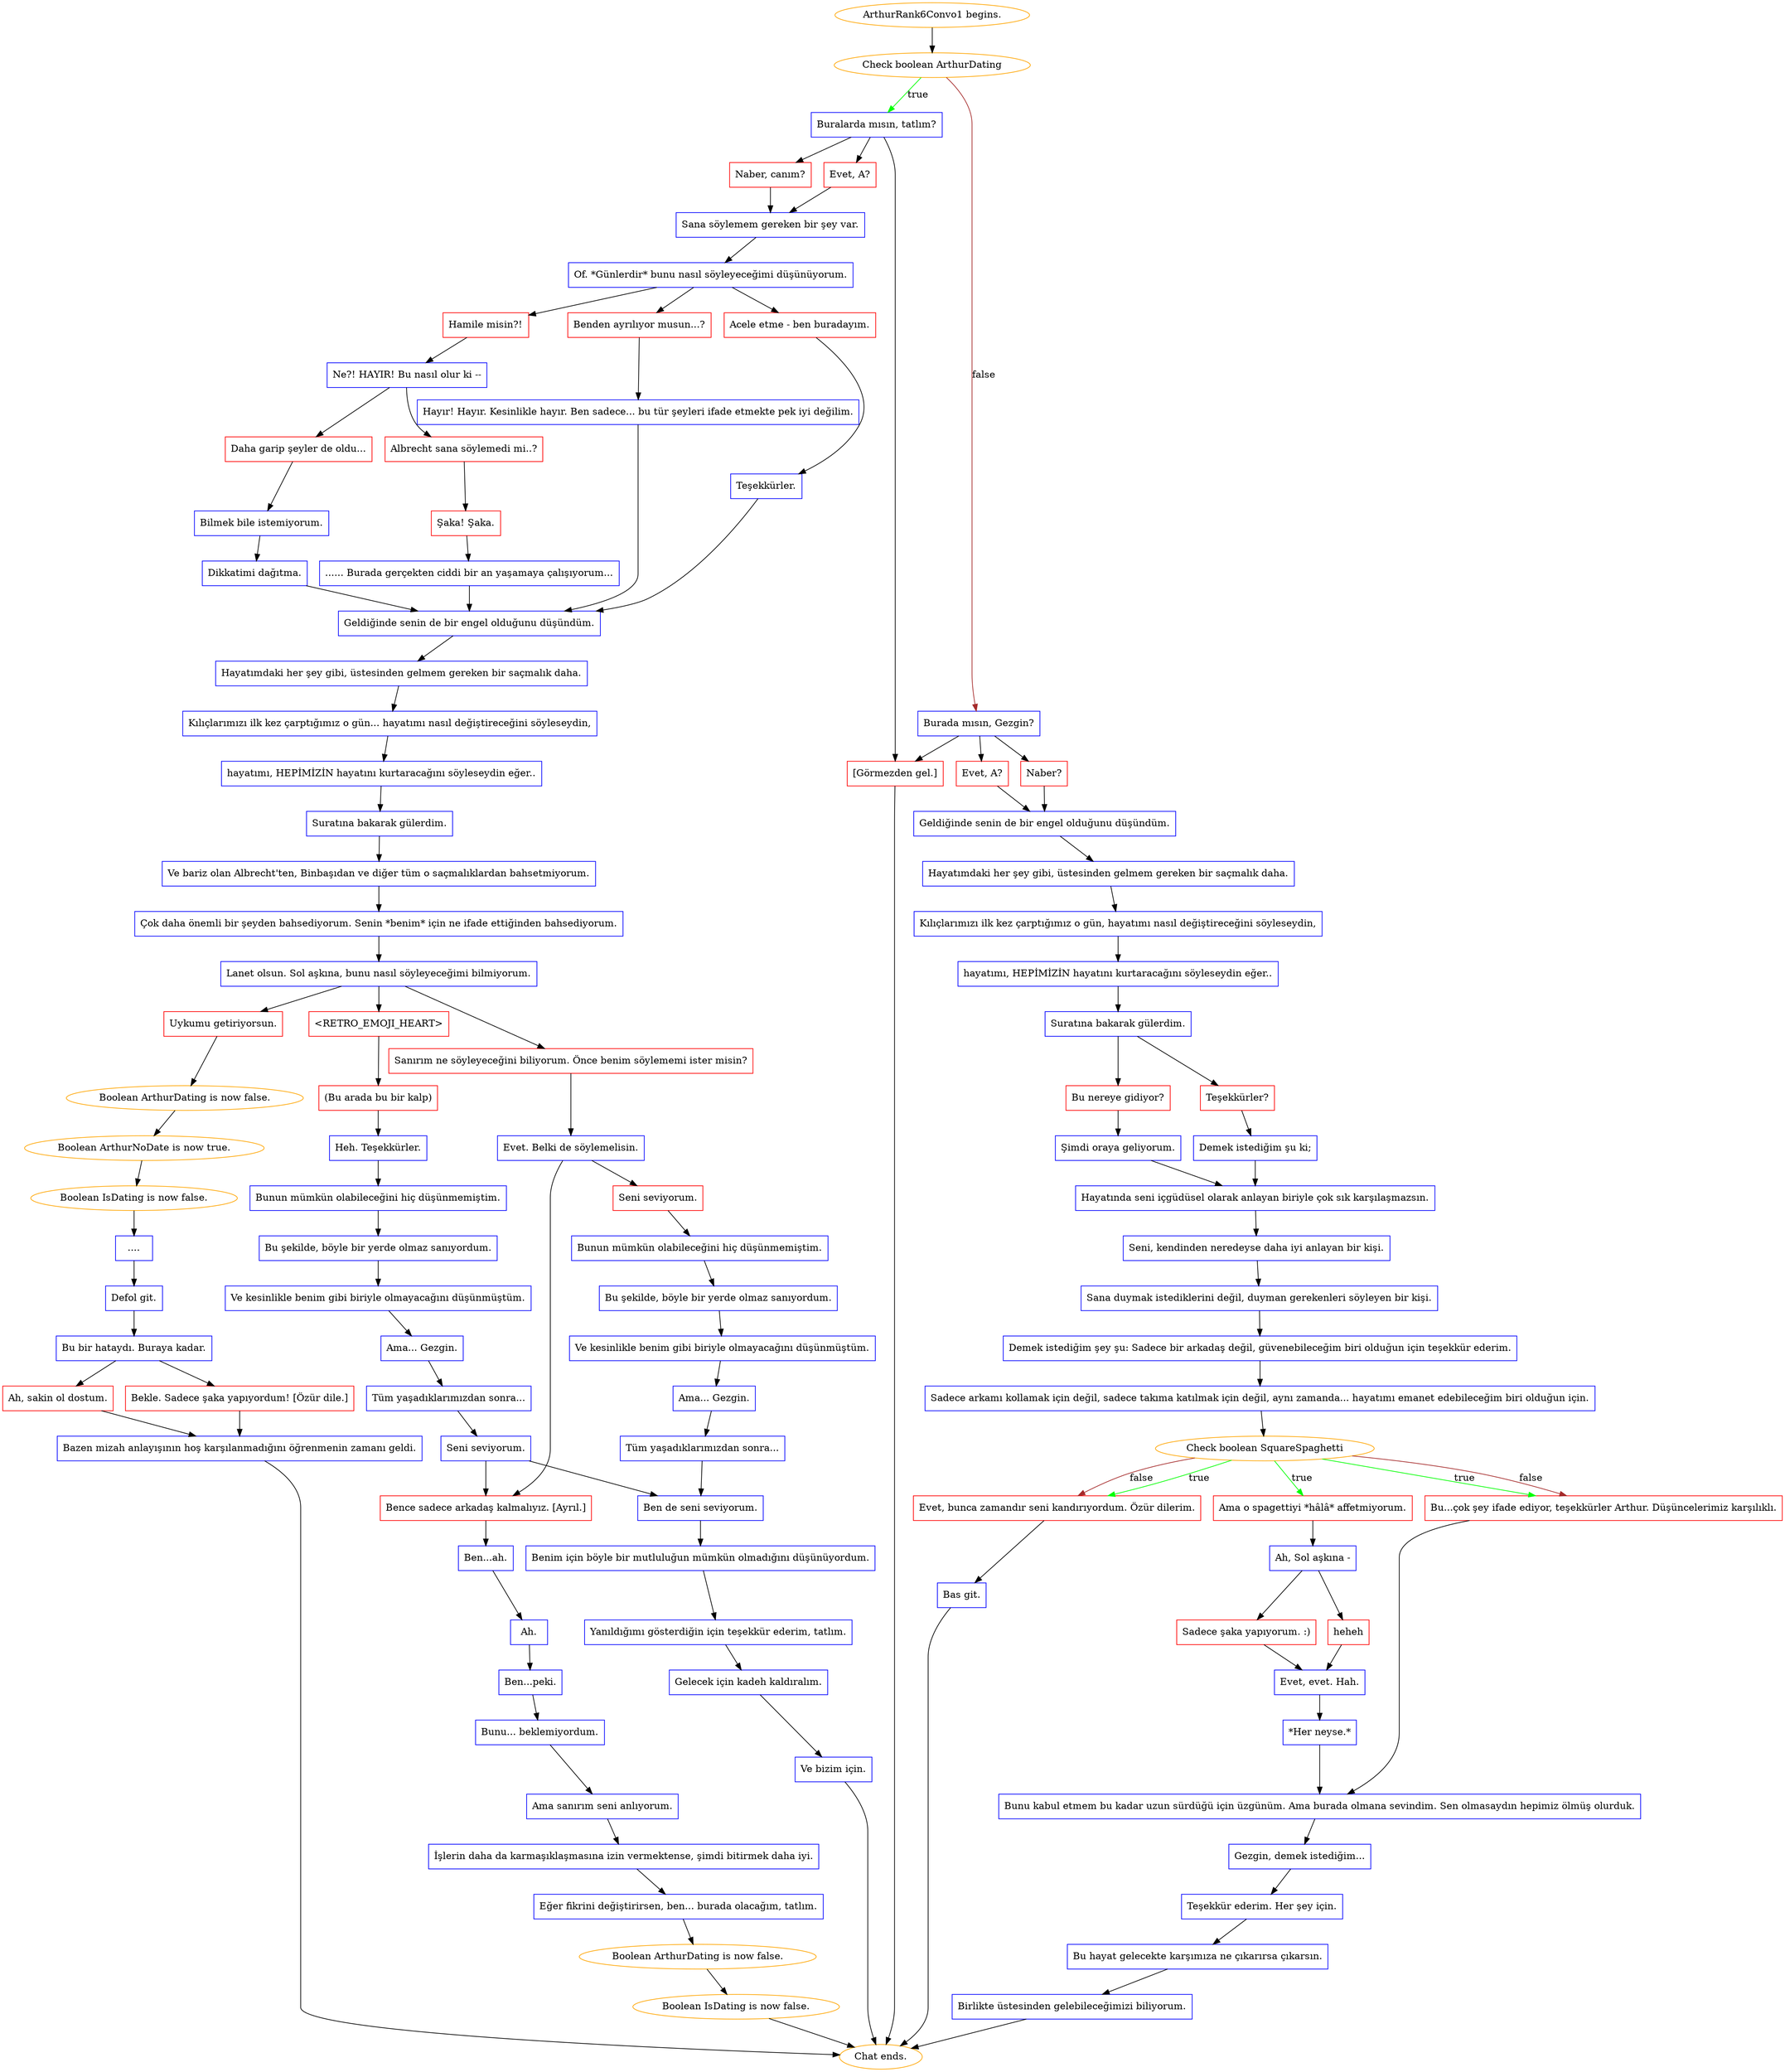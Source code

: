 digraph {
	"ArthurRank6Convo1 begins." [color=orange];
		"ArthurRank6Convo1 begins." -> j2890798283;
	j2890798283 [label="Check boolean ArthurDating",color=orange];
		j2890798283 -> j3396450007 [label=true,color=green];
		j2890798283 -> j2418331945 [label=false,color=brown];
	j3396450007 [label="Buralarda mısın, tatlım?",shape=box,color=blue];
		j3396450007 -> j3648745424;
		j3396450007 -> j1163489241;
		j3396450007 -> j314255848;
	j2418331945 [label="Burada mısın, Gezgin?",shape=box,color=blue];
		j2418331945 -> j2179139940;
		j2418331945 -> j3924025750;
		j2418331945 -> j314255848;
	j3648745424 [label="Evet, A?",shape=box,color=red];
		j3648745424 -> j230498951;
	j1163489241 [label="Naber, canım?",shape=box,color=red];
		j1163489241 -> j230498951;
	j314255848 [label="[Görmezden gel.]",shape=box,color=red];
		j314255848 -> "Chat ends.";
	j2179139940 [label="Naber?",shape=box,color=red];
		j2179139940 -> j54972226;
	j3924025750 [label="Evet, A?",shape=box,color=red];
		j3924025750 -> j54972226;
	j230498951 [label="Sana söylemem gereken bir şey var.",shape=box,color=blue];
		j230498951 -> j3105053435;
	"Chat ends." [color=orange];
	j54972226 [label="Geldiğinde senin de bir engel olduğunu düşündüm.",shape=box,color=blue];
		j54972226 -> j2680421176;
	j3105053435 [label="Of. *Günlerdir* bunu nasıl söyleyeceğimi düşünüyorum.",shape=box,color=blue];
		j3105053435 -> j1891919304;
		j3105053435 -> j2486826183;
		j3105053435 -> j71550530;
	j2680421176 [label="Hayatımdaki her şey gibi, üstesinden gelmem gereken bir saçmalık daha.",shape=box,color=blue];
		j2680421176 -> j2499687538;
	j1891919304 [label="Hamile misin?!",shape=box,color=red];
		j1891919304 -> j1477123382;
	j2486826183 [label="Benden ayrılıyor musun...?",shape=box,color=red];
		j2486826183 -> j194547729;
	j71550530 [label="Acele etme - ben buradayım.",shape=box,color=red];
		j71550530 -> j3848822485;
	j2499687538 [label="Kılıçlarımızı ilk kez çarptığımız o gün, hayatımı nasıl değiştireceğini söyleseydin,",shape=box,color=blue];
		j2499687538 -> j219769804;
	j1477123382 [label="Ne?! HAYIR! Bu nasıl olur ki --",shape=box,color=blue];
		j1477123382 -> j2230320081;
		j1477123382 -> j858957254;
	j194547729 [label="Hayır! Hayır. Kesinlikle hayır. Ben sadece... bu tür şeyleri ifade etmekte pek iyi değilim.",shape=box,color=blue];
		j194547729 -> j2782420032;
	j3848822485 [label="Teşekkürler.",shape=box,color=blue];
		j3848822485 -> j2782420032;
	j219769804 [label="hayatımı, HEPİMİZİN hayatını kurtaracağını söyleseydin eğer..",shape=box,color=blue];
		j219769804 -> j2990190455;
	j2230320081 [label="Daha garip şeyler de oldu...",shape=box,color=red];
		j2230320081 -> j2570566298;
	j858957254 [label="Albrecht sana söylemedi mi..?",shape=box,color=red];
		j858957254 -> j1870100511;
	j2782420032 [label="Geldiğinde senin de bir engel olduğunu düşündüm.",shape=box,color=blue];
		j2782420032 -> j2451683015;
	j2990190455 [label="Suratına bakarak gülerdim.",shape=box,color=blue];
		j2990190455 -> j1933605067;
		j2990190455 -> j1449834114;
	j2570566298 [label="Bilmek bile istemiyorum.",shape=box,color=blue];
		j2570566298 -> j4151237711;
	j1870100511 [label="Şaka! Şaka.",shape=box,color=red];
		j1870100511 -> j2071086300;
	j2451683015 [label="Hayatımdaki her şey gibi, üstesinden gelmem gereken bir saçmalık daha.",shape=box,color=blue];
		j2451683015 -> j2959382810;
	j1933605067 [label="Teşekkürler?",shape=box,color=red];
		j1933605067 -> j2729511403;
	j1449834114 [label="Bu nereye gidiyor?",shape=box,color=red];
		j1449834114 -> j2552191814;
	j4151237711 [label="Dikkatimi dağıtma.",shape=box,color=blue];
		j4151237711 -> j2782420032;
	j2071086300 [label="...... Burada gerçekten ciddi bir an yaşamaya çalışıyorum...",shape=box,color=blue];
		j2071086300 -> j2782420032;
	j2959382810 [label="Kılıçlarımızı ilk kez çarptığımız o gün... hayatımı nasıl değiştireceğini söyleseydin,",shape=box,color=blue];
		j2959382810 -> j810686650;
	j2729511403 [label="Demek istediğim şu ki;",shape=box,color=blue];
		j2729511403 -> j660147672;
	j2552191814 [label="Şimdi oraya geliyorum.",shape=box,color=blue];
		j2552191814 -> j660147672;
	j810686650 [label="hayatımı, HEPİMİZİN hayatını kurtaracağını söyleseydin eğer..",shape=box,color=blue];
		j810686650 -> j3341584986;
	j660147672 [label="Hayatında seni içgüdüsel olarak anlayan biriyle çok sık karşılaşmazsın.",shape=box,color=blue];
		j660147672 -> j742158992;
	j3341584986 [label="Suratına bakarak gülerdim.",shape=box,color=blue];
		j3341584986 -> j1180175506;
	j742158992 [label="Seni, kendinden neredeyse daha iyi anlayan bir kişi.",shape=box,color=blue];
		j742158992 -> j1622718253;
	j1180175506 [label="Ve bariz olan Albrecht'ten, Binbaşıdan ve diğer tüm o saçmalıklardan bahsetmiyorum.",shape=box,color=blue];
		j1180175506 -> j2346052849;
	j1622718253 [label="Sana duymak istediklerini değil, duyman gerekenleri söyleyen bir kişi.",shape=box,color=blue];
		j1622718253 -> j2906903214;
	j2346052849 [label="Çok daha önemli bir şeyden bahsediyorum. Senin *benim* için ne ifade ettiğinden bahsediyorum.",shape=box,color=blue];
		j2346052849 -> j3688015105;
	j2906903214 [label="Demek istediğim şey şu: Sadece bir arkadaş değil, güvenebileceğim biri olduğun için teşekkür ederim.",shape=box,color=blue];
		j2906903214 -> j3684673070;
	j3688015105 [label="Lanet olsun. Sol aşkına, bunu nasıl söyleyeceğimi bilmiyorum.",shape=box,color=blue];
		j3688015105 -> j2297553198;
		j3688015105 -> j2965985905;
		j3688015105 -> j1156645337;
	j3684673070 [label="Sadece arkamı kollamak için değil, sadece takıma katılmak için değil, aynı zamanda... hayatımı emanet edebileceğim biri olduğun için.",shape=box,color=blue];
		j3684673070 -> j1734946897;
	j2297553198 [label="Sanırım ne söyleyeceğini biliyorum. Önce benim söylememi ister misin?",shape=box,color=red];
		j2297553198 -> j2726609378;
	j2965985905 [label="<RETRO_EMOJI_HEART>",shape=box,color=red];
		j2965985905 -> j2575468499;
	j1156645337 [label="Uykumu getiriyorsun.",shape=box,color=red];
		j1156645337 -> j262807787;
	j1734946897 [label="Check boolean SquareSpaghetti",color=orange];
		j1734946897 -> j3419161886 [label=true,color=green];
		j1734946897 -> j3326530281 [label=true,color=green];
		j1734946897 -> j1057914299 [label=true,color=green];
		j1734946897 -> j3326530281 [label=false,color=brown];
		j1734946897 -> j1057914299 [label=false,color=brown];
	j2726609378 [label="Evet. Belki de söylemelisin.",shape=box,color=blue];
		j2726609378 -> j3374027321;
		j2726609378 -> j3245387524;
	j2575468499 [label="(Bu arada bu bir kalp)",shape=box,color=red];
		j2575468499 -> j604039820;
	j262807787 [label="Boolean ArthurDating is now false.",color=orange];
		j262807787 -> j2977040140;
	j3419161886 [label="Ama o spagettiyi *hâlâ* affetmiyorum.",shape=box,color=red];
		j3419161886 -> j4256468229;
	j3326530281 [label="Bu...çok şey ifade ediyor, teşekkürler Arthur. Düşüncelerimiz karşılıklı.",shape=box,color=red];
		j3326530281 -> j3065391347;
	j1057914299 [label="Evet, bunca zamandır seni kandırıyordum. Özür dilerim.",shape=box,color=red];
		j1057914299 -> j103076399;
	j3374027321 [label="Seni seviyorum.",shape=box,color=red];
		j3374027321 -> j1702793391;
	j3245387524 [label="Bence sadece arkadaş kalmalıyız. [Ayrıl.]",shape=box,color=red];
		j3245387524 -> j413683093;
	j604039820 [label="Heh. Teşekkürler.",shape=box,color=blue];
		j604039820 -> j2614852515;
	j2977040140 [label="Boolean ArthurNoDate is now true.",color=orange];
		j2977040140 -> j3208015172;
	j4256468229 [label="Ah, Sol aşkına -",shape=box,color=blue];
		j4256468229 -> j4070606085;
		j4256468229 -> j3339613069;
	j3065391347 [label="Bunu kabul etmem bu kadar uzun sürdüğü için üzgünüm. Ama burada olmana sevindim. Sen olmasaydın hepimiz ölmüş olurduk.",shape=box,color=blue];
		j3065391347 -> j2218008372;
	j103076399 [label="Bas git.",shape=box,color=blue];
		j103076399 -> "Chat ends.";
	j1702793391 [label="Bunun mümkün olabileceğini hiç düşünmemiştim.",shape=box,color=blue];
		j1702793391 -> j2988014575;
	j413683093 [label="Ben...ah.",shape=box,color=blue];
		j413683093 -> j17834800;
	j2614852515 [label="Bunun mümkün olabileceğini hiç düşünmemiştim.",shape=box,color=blue];
		j2614852515 -> j2888199889;
	j3208015172 [label="Boolean IsDating is now false.",color=orange];
		j3208015172 -> j486562464;
	j4070606085 [label="heheh",shape=box,color=red];
		j4070606085 -> j865775501;
	j3339613069 [label="Sadece şaka yapıyorum. :)",shape=box,color=red];
		j3339613069 -> j865775501;
	j2218008372 [label="Gezgin, demek istediğim...",shape=box,color=blue];
		j2218008372 -> j1813789556;
	j2988014575 [label="Bu şekilde, böyle bir yerde olmaz sanıyordum.",shape=box,color=blue];
		j2988014575 -> j59721393;
	j17834800 [label="Ah.",shape=box,color=blue];
		j17834800 -> j2163000211;
	j2888199889 [label="Bu şekilde, böyle bir yerde olmaz sanıyordum.",shape=box,color=blue];
		j2888199889 -> j3335692971;
	j486562464 [label="....",shape=box,color=blue];
		j486562464 -> j4160713140;
	j865775501 [label="Evet, evet. Hah.",shape=box,color=blue];
		j865775501 -> j1985787801;
	j1813789556 [label="Teşekkür ederim. Her şey için.",shape=box,color=blue];
		j1813789556 -> j3601382777;
	j59721393 [label="Ve kesinlikle benim gibi biriyle olmayacağını düşünmüştüm.",shape=box,color=blue];
		j59721393 -> j1992975153;
	j2163000211 [label="Ben...peki.",shape=box,color=blue];
		j2163000211 -> j1916123738;
	j3335692971 [label="Ve kesinlikle benim gibi biriyle olmayacağını düşünmüştüm.",shape=box,color=blue];
		j3335692971 -> j1283877744;
	j4160713140 [label="Defol git.",shape=box,color=blue];
		j4160713140 -> j3881933740;
	j1985787801 [label="*Her neyse.*",shape=box,color=blue];
		j1985787801 -> j3065391347;
	j3601382777 [label="Bu hayat gelecekte karşımıza ne çıkarırsa çıkarsın.",shape=box,color=blue];
		j3601382777 -> j2007316772;
	j1992975153 [label="Ama... Gezgin.",shape=box,color=blue];
		j1992975153 -> j1717362231;
	j1916123738 [label="Bunu... beklemiyordum.",shape=box,color=blue];
		j1916123738 -> j851536740;
	j1283877744 [label="Ama... Gezgin.",shape=box,color=blue];
		j1283877744 -> j3198057965;
	j3881933740 [label="Bu bir hataydı. Buraya kadar.",shape=box,color=blue];
		j3881933740 -> j2130375671;
		j3881933740 -> j967641788;
	j2007316772 [label="Birlikte üstesinden gelebileceğimizi biliyorum.",shape=box,color=blue];
		j2007316772 -> "Chat ends.";
	j1717362231 [label="Tüm yaşadıklarımızdan sonra...",shape=box,color=blue];
		j1717362231 -> j2596634971;
	j851536740 [label="Ama sanırım seni anlıyorum.",shape=box,color=blue];
		j851536740 -> j3014885550;
	j3198057965 [label="Tüm yaşadıklarımızdan sonra...",shape=box,color=blue];
		j3198057965 -> j2302307114;
	j2130375671 [label="Bekle. Sadece şaka yapıyordum! [Özür dile.]",shape=box,color=red];
		j2130375671 -> j3030932292;
	j967641788 [label="Ah, sakin ol dostum.",shape=box,color=red];
		j967641788 -> j3030932292;
	j2596634971 [label="Ben de seni seviyorum.",shape=box,color=blue];
		j2596634971 -> j2659841400;
	j3014885550 [label="İşlerin daha da karmaşıklaşmasına izin vermektense, şimdi bitirmek daha iyi.",shape=box,color=blue];
		j3014885550 -> j2845753468;
	j2302307114 [label="Seni seviyorum.",shape=box,color=blue];
		j2302307114 -> j2596634971;
		j2302307114 -> j3245387524;
	j3030932292 [label="Bazen mizah anlayışının hoş karşılanmadığını öğrenmenin zamanı geldi.",shape=box,color=blue];
		j3030932292 -> "Chat ends.";
	j2659841400 [label="Benim için böyle bir mutluluğun mümkün olmadığını düşünüyordum.",shape=box,color=blue];
		j2659841400 -> j869412002;
	j2845753468 [label="Eğer fikrini değiştirirsen, ben... burada olacağım, tatlım.",shape=box,color=blue];
		j2845753468 -> j3905091669;
	j869412002 [label="Yanıldığımı gösterdiğin için teşekkür ederim, tatlım.",shape=box,color=blue];
		j869412002 -> j2336399157;
	j3905091669 [label="Boolean ArthurDating is now false.",color=orange];
		j3905091669 -> j1242024027;
	j2336399157 [label="Gelecek için kadeh kaldıralım.",shape=box,color=blue];
		j2336399157 -> j2924119556;
	j1242024027 [label="Boolean IsDating is now false.",color=orange];
		j1242024027 -> "Chat ends.";
	j2924119556 [label="Ve bizim için.",shape=box,color=blue];
		j2924119556 -> "Chat ends.";
}
